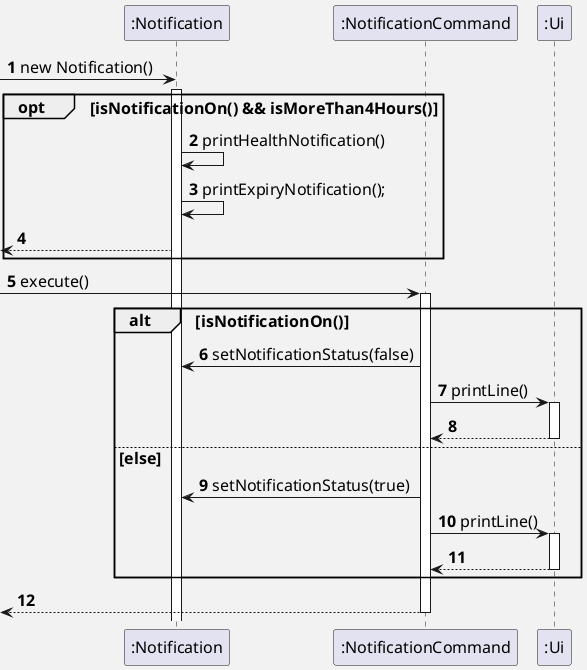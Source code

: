 @startuml
skinparam backgroundColor #f2f2f2
skinparam defaultFontSize 16

Participant ":Notification" as Notification
Participant ":NotificationCommand" as NotificationCommand

autonumber

create Notification
-> Notification: new Notification()
activate Notification

    opt isNotificationOn() && isMoreThan4Hours()
        Notification -> Notification: printHealthNotification()
        Notification -> Notification: printExpiryNotification();
        <-- Notification
    end


-> NotificationCommand: execute()
activate NotificationCommand

    alt isNotificationOn()
        NotificationCommand -> Notification: setNotificationStatus(false)
        NotificationCommand -> ":Ui": printLine()
        activate ":Ui"
        NotificationCommand <-- ":Ui"
        deactivate ":Ui"

    else else
            NotificationCommand -> Notification: setNotificationStatus(true)
            NotificationCommand -> ":Ui": printLine()
            activate ":Ui"
            NotificationCommand <-- ":Ui"
            deactivate ":Ui"

    end
    <-- NotificationCommand
deactivate NotificationCommand


@enduml